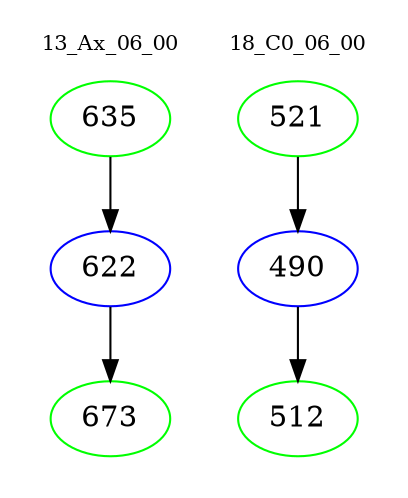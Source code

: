 digraph{
subgraph cluster_0 {
color = white
label = "13_Ax_06_00";
fontsize=10;
T0_635 [label="635", color="green"]
T0_635 -> T0_622 [color="black"]
T0_622 [label="622", color="blue"]
T0_622 -> T0_673 [color="black"]
T0_673 [label="673", color="green"]
}
subgraph cluster_1 {
color = white
label = "18_C0_06_00";
fontsize=10;
T1_521 [label="521", color="green"]
T1_521 -> T1_490 [color="black"]
T1_490 [label="490", color="blue"]
T1_490 -> T1_512 [color="black"]
T1_512 [label="512", color="green"]
}
}
